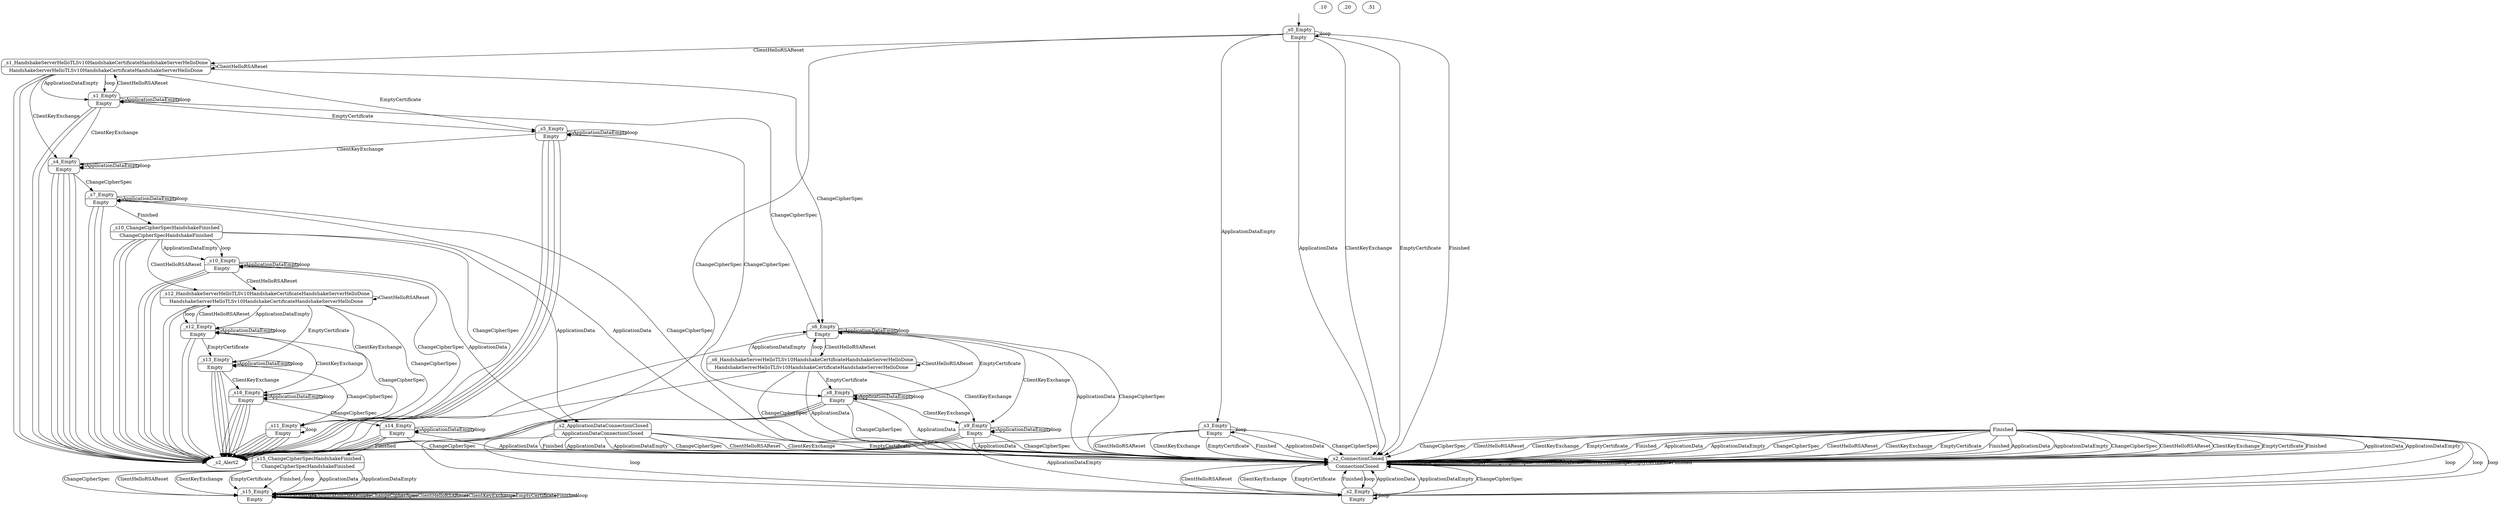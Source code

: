 digraph g {

    __start0 [label="" shape="none"]
    __start0 -> _s0_Empty

    _s0_Empty [label="{ _s0_Empty | Empty }" shape="record" style="rounded"]
    _s10_ChangeCipherSpecHandshakeFinished [label="{ _s10_ChangeCipherSpecHandshakeFinished | ChangeCipherSpecHandshakeFinished }" shape="record" style="rounded"]
    _s10_Empty [label="{ _s10_Empty | Empty }" shape="record" style="rounded"]
    _s11_Empty [label="{ _s11_Empty | Empty }" shape="record" style="rounded"]
    _s12_Empty [label="{ _s12_Empty | Empty }" shape="record" style="rounded"]
    _s12_HandshakeServerHelloTLSv10HandshakeCertificateHandshakeServerHelloDone [label="{ _s12_HandshakeServerHelloTLSv10HandshakeCertificateHandshakeServerHelloDone | HandshakeServerHelloTLSv10HandshakeCertificateHandshakeServerHelloDone }" shape="record" style="rounded"]
    _s13_Empty [label="{ _s13_Empty | Empty }" shape="record" style="rounded"]
    _s14_Empty [label="{ _s14_Empty | Empty }" shape="record" style="rounded"]
    _s15_ChangeCipherSpecHandshakeFinished [label="{ _s15_ChangeCipherSpecHandshakeFinished | ChangeCipherSpecHandshakeFinished }" shape="record" style="rounded"]
    _s15_Empty [label="{ _s15_Empty | Empty }" shape="record" style="rounded"]
    _s16_Empty [label="{ _s16_Empty | Empty }" shape="record" style="rounded"]
    _s1_Empty [label="{ _s1_Empty | Empty }" shape="record" style="rounded"]
    _s1_HandshakeServerHelloTLSv10HandshakeCertificateHandshakeServerHelloDone [label="{ _s1_HandshakeServerHelloTLSv10HandshakeCertificateHandshakeServerHelloDone | HandshakeServerHelloTLSv10HandshakeCertificateHandshakeServerHelloDone }" shape="record" style="rounded"]
    _s2_Alert2.10ConnectionClosed [label="{ _s2_Alert2.10ConnectionClosed | Alert2.10ConnectionClosed }" shape="record" style="rounded"]
    _s2_Alert2.20ConnectionClosed [label="{ _s2_Alert2.20ConnectionClosed | Alert2.20ConnectionClosed }" shape="record" style="rounded"]
    _s2_Alert2.51ConnectionClosed [label="{ _s2_Alert2.51ConnectionClosed | Alert2.51ConnectionClosed }" shape="record" style="rounded"]
    _s2_ApplicationDataConnectionClosed [label="{ _s2_ApplicationDataConnectionClosed | ApplicationDataConnectionClosed }" shape="record" style="rounded"]
    _s2_ConnectionClosed [label="{ _s2_ConnectionClosed | ConnectionClosed }" shape="record" style="rounded"]
    _s2_Empty [label="{ _s2_Empty | Empty }" shape="record" style="rounded"]
    _s3_Empty [label="{ _s3_Empty | Empty }" shape="record" style="rounded"]
    _s4_Empty [label="{ _s4_Empty | Empty }" shape="record" style="rounded"]
    _s5_Empty [label="{ _s5_Empty | Empty }" shape="record" style="rounded"]
    _s6_Empty [label="{ _s6_Empty | Empty }" shape="record" style="rounded"]
    _s6_HandshakeServerHelloTLSv10HandshakeCertificateHandshakeServerHelloDone [label="{ _s6_HandshakeServerHelloTLSv10HandshakeCertificateHandshakeServerHelloDone | HandshakeServerHelloTLSv10HandshakeCertificateHandshakeServerHelloDone }" shape="record" style="rounded"]
    _s7_Empty [label="{ _s7_Empty | Empty }" shape="record" style="rounded"]
    _s8_Empty [label="{ _s8_Empty | Empty }" shape="record" style="rounded"]
    _s9_Empty [label="{ _s9_Empty | Empty }" shape="record" style="rounded"]

    _s0_Empty -> _s0_Empty  [label="loop"]
    _s0_Empty -> _s1_HandshakeServerHelloTLSv10HandshakeCertificateHandshakeServerHelloDone  [label="ClientHelloRSAReset"]
    _s0_Empty -> _s2_ConnectionClosed  [label="ApplicationData"]
    _s0_Empty -> _s2_ConnectionClosed  [label="ClientKeyExchange"]
    _s0_Empty -> _s2_ConnectionClosed  [label="EmptyCertificate"]
    _s0_Empty -> _s2_ConnectionClosed  [label="Finished"]
    _s0_Empty -> _s2_Empty  [label="ChangeCipherSpec"]
    _s0_Empty -> _s3_Empty  [label="ApplicationDataEmpty"]
    _s10_ChangeCipherSpecHandshakeFinished -> _s10_Empty  [label="ApplicationDataEmpty"]
    _s10_ChangeCipherSpecHandshakeFinished -> _s10_Empty  [label="loop"]
    _s10_ChangeCipherSpecHandshakeFinished -> _s11_Empty  [label="ChangeCipherSpec"]
    _s10_ChangeCipherSpecHandshakeFinished -> _s12_HandshakeServerHelloTLSv10HandshakeCertificateHandshakeServerHelloDone  [label="ClientHelloRSAReset"]
    _s10_ChangeCipherSpecHandshakeFinished -> _s2_Alert2.10ConnectionClosed  [label="ClientKeyExchange"]
    _s10_ChangeCipherSpecHandshakeFinished -> _s2_Alert2.10ConnectionClosed  [label="EmptyCertificate"]
    _s10_ChangeCipherSpecHandshakeFinished -> _s2_Alert2.10ConnectionClosed  [label="Finished"]
    _s10_ChangeCipherSpecHandshakeFinished -> _s2_ApplicationDataConnectionClosed  [label="ApplicationData"]
    _s10_Empty -> _s10_Empty  [label="ApplicationDataEmpty"]
    _s10_Empty -> _s10_Empty  [label="loop"]
    _s10_Empty -> _s11_Empty  [label="ChangeCipherSpec"]
    _s10_Empty -> _s12_HandshakeServerHelloTLSv10HandshakeCertificateHandshakeServerHelloDone  [label="ClientHelloRSAReset"]
    _s10_Empty -> _s2_Alert2.10ConnectionClosed  [label="ClientKeyExchange"]
    _s10_Empty -> _s2_Alert2.10ConnectionClosed  [label="EmptyCertificate"]
    _s10_Empty -> _s2_Alert2.10ConnectionClosed  [label="Finished"]
    _s10_Empty -> _s2_ApplicationDataConnectionClosed  [label="ApplicationData"]
    _s11_Empty -> _s11_Empty  [label="loop"]
    _s11_Empty -> _s2_Alert2.20ConnectionClosed  [label="ApplicationData"]
    _s11_Empty -> _s2_Alert2.20ConnectionClosed  [label="ApplicationDataEmpty"]
    _s11_Empty -> _s2_Alert2.20ConnectionClosed  [label="ChangeCipherSpec"]
    _s11_Empty -> _s2_Alert2.20ConnectionClosed  [label="ClientHelloRSAReset"]
    _s11_Empty -> _s2_Alert2.20ConnectionClosed  [label="ClientKeyExchange"]
    _s11_Empty -> _s2_Alert2.20ConnectionClosed  [label="EmptyCertificate"]
    _s11_Empty -> _s2_Alert2.20ConnectionClosed  [label="Finished"]
    _s12_Empty -> _s11_Empty  [label="ChangeCipherSpec"]
    _s12_Empty -> _s12_Empty  [label="ApplicationDataEmpty"]
    _s12_Empty -> _s12_Empty  [label="loop"]
    _s12_Empty -> _s12_HandshakeServerHelloTLSv10HandshakeCertificateHandshakeServerHelloDone  [label="ClientHelloRSAReset"]
    _s12_Empty -> _s13_Empty  [label="EmptyCertificate"]
    _s12_Empty -> _s16_Empty  [label="ClientKeyExchange"]
    _s12_Empty -> _s2_Alert2.10ConnectionClosed  [label="ApplicationData"]
    _s12_Empty -> _s2_Alert2.10ConnectionClosed  [label="Finished"]
    _s12_HandshakeServerHelloTLSv10HandshakeCertificateHandshakeServerHelloDone -> _s11_Empty  [label="ChangeCipherSpec"]
    _s12_HandshakeServerHelloTLSv10HandshakeCertificateHandshakeServerHelloDone -> _s12_Empty  [label="ApplicationDataEmpty"]
    _s12_HandshakeServerHelloTLSv10HandshakeCertificateHandshakeServerHelloDone -> _s12_Empty  [label="loop"]
    _s12_HandshakeServerHelloTLSv10HandshakeCertificateHandshakeServerHelloDone -> _s12_HandshakeServerHelloTLSv10HandshakeCertificateHandshakeServerHelloDone  [label="ClientHelloRSAReset"]
    _s12_HandshakeServerHelloTLSv10HandshakeCertificateHandshakeServerHelloDone -> _s13_Empty  [label="EmptyCertificate"]
    _s12_HandshakeServerHelloTLSv10HandshakeCertificateHandshakeServerHelloDone -> _s16_Empty  [label="ClientKeyExchange"]
    _s12_HandshakeServerHelloTLSv10HandshakeCertificateHandshakeServerHelloDone -> _s2_Alert2.10ConnectionClosed  [label="ApplicationData"]
    _s12_HandshakeServerHelloTLSv10HandshakeCertificateHandshakeServerHelloDone -> _s2_Alert2.10ConnectionClosed  [label="Finished"]
    _s13_Empty -> _s11_Empty  [label="ChangeCipherSpec"]
    _s13_Empty -> _s13_Empty  [label="ApplicationDataEmpty"]
    _s13_Empty -> _s13_Empty  [label="loop"]
    _s13_Empty -> _s16_Empty  [label="ClientKeyExchange"]
    _s13_Empty -> _s2_Alert2.10ConnectionClosed  [label="ApplicationData"]
    _s13_Empty -> _s2_Alert2.10ConnectionClosed  [label="ClientHelloRSAReset"]
    _s13_Empty -> _s2_Alert2.10ConnectionClosed  [label="EmptyCertificate"]
    _s13_Empty -> _s2_Alert2.10ConnectionClosed  [label="Finished"]
    _s14_Empty -> _s14_Empty  [label="ApplicationDataEmpty"]
    _s14_Empty -> _s14_Empty  [label="loop"]
    _s14_Empty -> _s15_ChangeCipherSpecHandshakeFinished  [label="Finished"]
    _s14_Empty -> _s2_Alert2.10ConnectionClosed  [label="ClientHelloRSAReset"]
    _s14_Empty -> _s2_Alert2.10ConnectionClosed  [label="ClientKeyExchange"]
    _s14_Empty -> _s2_Alert2.10ConnectionClosed  [label="EmptyCertificate"]
    _s14_Empty -> _s2_ConnectionClosed  [label="ApplicationData"]
    _s14_Empty -> _s2_ConnectionClosed  [label="ChangeCipherSpec"]
    _s15_ChangeCipherSpecHandshakeFinished -> _s15_Empty  [label="ApplicationData"]
    _s15_ChangeCipherSpecHandshakeFinished -> _s15_Empty  [label="ApplicationDataEmpty"]
    _s15_ChangeCipherSpecHandshakeFinished -> _s15_Empty  [label="ChangeCipherSpec"]
    _s15_ChangeCipherSpecHandshakeFinished -> _s15_Empty  [label="ClientHelloRSAReset"]
    _s15_ChangeCipherSpecHandshakeFinished -> _s15_Empty  [label="ClientKeyExchange"]
    _s15_ChangeCipherSpecHandshakeFinished -> _s15_Empty  [label="EmptyCertificate"]
    _s15_ChangeCipherSpecHandshakeFinished -> _s15_Empty  [label="Finished"]
    _s15_ChangeCipherSpecHandshakeFinished -> _s15_Empty  [label="loop"]
    _s15_Empty -> _s15_Empty  [label="ApplicationData"]
    _s15_Empty -> _s15_Empty  [label="ApplicationDataEmpty"]
    _s15_Empty -> _s15_Empty  [label="ChangeCipherSpec"]
    _s15_Empty -> _s15_Empty  [label="ClientHelloRSAReset"]
    _s15_Empty -> _s15_Empty  [label="ClientKeyExchange"]
    _s15_Empty -> _s15_Empty  [label="EmptyCertificate"]
    _s15_Empty -> _s15_Empty  [label="Finished"]
    _s15_Empty -> _s15_Empty  [label="loop"]
    _s16_Empty -> _s14_Empty  [label="ChangeCipherSpec"]
    _s16_Empty -> _s16_Empty  [label="ApplicationDataEmpty"]
    _s16_Empty -> _s16_Empty  [label="loop"]
    _s16_Empty -> _s2_Alert2.10ConnectionClosed  [label="ApplicationData"]
    _s16_Empty -> _s2_Alert2.10ConnectionClosed  [label="ClientHelloRSAReset"]
    _s16_Empty -> _s2_Alert2.10ConnectionClosed  [label="ClientKeyExchange"]
    _s16_Empty -> _s2_Alert2.10ConnectionClosed  [label="EmptyCertificate"]
    _s16_Empty -> _s2_Alert2.10ConnectionClosed  [label="Finished"]
    _s1_Empty -> _s1_Empty  [label="ApplicationDataEmpty"]
    _s1_Empty -> _s1_Empty  [label="loop"]
    _s1_Empty -> _s1_HandshakeServerHelloTLSv10HandshakeCertificateHandshakeServerHelloDone  [label="ClientHelloRSAReset"]
    _s1_Empty -> _s2_Alert2.10ConnectionClosed  [label="ApplicationData"]
    _s1_Empty -> _s2_Alert2.10ConnectionClosed  [label="Finished"]
    _s1_Empty -> _s4_Empty  [label="ClientKeyExchange"]
    _s1_Empty -> _s5_Empty  [label="EmptyCertificate"]
    _s1_Empty -> _s6_Empty  [label="ChangeCipherSpec"]
    _s1_HandshakeServerHelloTLSv10HandshakeCertificateHandshakeServerHelloDone -> _s1_Empty  [label="ApplicationDataEmpty"]
    _s1_HandshakeServerHelloTLSv10HandshakeCertificateHandshakeServerHelloDone -> _s1_Empty  [label="loop"]
    _s1_HandshakeServerHelloTLSv10HandshakeCertificateHandshakeServerHelloDone -> _s1_HandshakeServerHelloTLSv10HandshakeCertificateHandshakeServerHelloDone  [label="ClientHelloRSAReset"]
    _s1_HandshakeServerHelloTLSv10HandshakeCertificateHandshakeServerHelloDone -> _s2_Alert2.10ConnectionClosed  [label="ApplicationData"]
    _s1_HandshakeServerHelloTLSv10HandshakeCertificateHandshakeServerHelloDone -> _s2_Alert2.10ConnectionClosed  [label="Finished"]
    _s1_HandshakeServerHelloTLSv10HandshakeCertificateHandshakeServerHelloDone -> _s4_Empty  [label="ClientKeyExchange"]
    _s1_HandshakeServerHelloTLSv10HandshakeCertificateHandshakeServerHelloDone -> _s5_Empty  [label="EmptyCertificate"]
    _s1_HandshakeServerHelloTLSv10HandshakeCertificateHandshakeServerHelloDone -> _s6_Empty  [label="ChangeCipherSpec"]
    _s2_Alert2.10ConnectionClosed -> _s2_ConnectionClosed  [label="ApplicationData"]
    _s2_Alert2.10ConnectionClosed -> _s2_ConnectionClosed  [label="ApplicationDataEmpty"]
    _s2_Alert2.10ConnectionClosed -> _s2_ConnectionClosed  [label="ChangeCipherSpec"]
    _s2_Alert2.10ConnectionClosed -> _s2_ConnectionClosed  [label="ClientHelloRSAReset"]
    _s2_Alert2.10ConnectionClosed -> _s2_ConnectionClosed  [label="ClientKeyExchange"]
    _s2_Alert2.10ConnectionClosed -> _s2_ConnectionClosed  [label="EmptyCertificate"]
    _s2_Alert2.10ConnectionClosed -> _s2_ConnectionClosed  [label="Finished"]
    _s2_Alert2.10ConnectionClosed -> _s2_Empty  [label="loop"]
    _s2_Alert2.20ConnectionClosed -> _s2_ConnectionClosed  [label="ApplicationData"]
    _s2_Alert2.20ConnectionClosed -> _s2_ConnectionClosed  [label="ApplicationDataEmpty"]
    _s2_Alert2.20ConnectionClosed -> _s2_ConnectionClosed  [label="ChangeCipherSpec"]
    _s2_Alert2.20ConnectionClosed -> _s2_ConnectionClosed  [label="ClientHelloRSAReset"]
    _s2_Alert2.20ConnectionClosed -> _s2_ConnectionClosed  [label="ClientKeyExchange"]
    _s2_Alert2.20ConnectionClosed -> _s2_ConnectionClosed  [label="EmptyCertificate"]
    _s2_Alert2.20ConnectionClosed -> _s2_ConnectionClosed  [label="Finished"]
    _s2_Alert2.20ConnectionClosed -> _s2_Empty  [label="loop"]
    _s2_Alert2.51ConnectionClosed -> _s2_ConnectionClosed  [label="ApplicationData"]
    _s2_Alert2.51ConnectionClosed -> _s2_ConnectionClosed  [label="ApplicationDataEmpty"]
    _s2_Alert2.51ConnectionClosed -> _s2_ConnectionClosed  [label="ChangeCipherSpec"]
    _s2_Alert2.51ConnectionClosed -> _s2_ConnectionClosed  [label="ClientHelloRSAReset"]
    _s2_Alert2.51ConnectionClosed -> _s2_ConnectionClosed  [label="ClientKeyExchange"]
    _s2_Alert2.51ConnectionClosed -> _s2_ConnectionClosed  [label="EmptyCertificate"]
    _s2_Alert2.51ConnectionClosed -> _s2_ConnectionClosed  [label="Finished"]
    _s2_Alert2.51ConnectionClosed -> _s2_Empty  [label="loop"]
    _s2_ApplicationDataConnectionClosed -> _s2_ConnectionClosed  [label="ApplicationData"]
    _s2_ApplicationDataConnectionClosed -> _s2_ConnectionClosed  [label="ApplicationDataEmpty"]
    _s2_ApplicationDataConnectionClosed -> _s2_ConnectionClosed  [label="ChangeCipherSpec"]
    _s2_ApplicationDataConnectionClosed -> _s2_ConnectionClosed  [label="ClientHelloRSAReset"]
    _s2_ApplicationDataConnectionClosed -> _s2_ConnectionClosed  [label="ClientKeyExchange"]
    _s2_ApplicationDataConnectionClosed -> _s2_ConnectionClosed  [label="EmptyCertificate"]
    _s2_ApplicationDataConnectionClosed -> _s2_ConnectionClosed  [label="Finished"]
    _s2_ApplicationDataConnectionClosed -> _s2_Empty  [label="loop"]
    _s2_ConnectionClosed -> _s2_ConnectionClosed  [label="ApplicationData"]
    _s2_ConnectionClosed -> _s2_ConnectionClosed  [label="ApplicationDataEmpty"]
    _s2_ConnectionClosed -> _s2_ConnectionClosed  [label="ChangeCipherSpec"]
    _s2_ConnectionClosed -> _s2_ConnectionClosed  [label="ClientHelloRSAReset"]
    _s2_ConnectionClosed -> _s2_ConnectionClosed  [label="ClientKeyExchange"]
    _s2_ConnectionClosed -> _s2_ConnectionClosed  [label="EmptyCertificate"]
    _s2_ConnectionClosed -> _s2_ConnectionClosed  [label="Finished"]
    _s2_ConnectionClosed -> _s2_Empty  [label="loop"]
    _s2_Empty -> _s2_ConnectionClosed  [label="ApplicationData"]
    _s2_Empty -> _s2_ConnectionClosed  [label="ApplicationDataEmpty"]
    _s2_Empty -> _s2_ConnectionClosed  [label="ChangeCipherSpec"]
    _s2_Empty -> _s2_ConnectionClosed  [label="ClientHelloRSAReset"]
    _s2_Empty -> _s2_ConnectionClosed  [label="ClientKeyExchange"]
    _s2_Empty -> _s2_ConnectionClosed  [label="EmptyCertificate"]
    _s2_Empty -> _s2_ConnectionClosed  [label="Finished"]
    _s2_Empty -> _s2_Empty  [label="loop"]
    _s3_Empty -> _s2_ConnectionClosed  [label="ApplicationData"]
    _s3_Empty -> _s2_ConnectionClosed  [label="ChangeCipherSpec"]
    _s3_Empty -> _s2_ConnectionClosed  [label="ClientHelloRSAReset"]
    _s3_Empty -> _s2_ConnectionClosed  [label="ClientKeyExchange"]
    _s3_Empty -> _s2_ConnectionClosed  [label="EmptyCertificate"]
    _s3_Empty -> _s2_ConnectionClosed  [label="Finished"]
    _s3_Empty -> _s2_Empty  [label="ApplicationDataEmpty"]
    _s3_Empty -> _s3_Empty  [label="loop"]
    _s4_Empty -> _s2_Alert2.10ConnectionClosed  [label="ApplicationData"]
    _s4_Empty -> _s2_Alert2.10ConnectionClosed  [label="ClientHelloRSAReset"]
    _s4_Empty -> _s2_Alert2.10ConnectionClosed  [label="ClientKeyExchange"]
    _s4_Empty -> _s2_Alert2.10ConnectionClosed  [label="EmptyCertificate"]
    _s4_Empty -> _s2_Alert2.10ConnectionClosed  [label="Finished"]
    _s4_Empty -> _s4_Empty  [label="ApplicationDataEmpty"]
    _s4_Empty -> _s4_Empty  [label="loop"]
    _s4_Empty -> _s7_Empty  [label="ChangeCipherSpec"]
    _s5_Empty -> _s2_Alert2.10ConnectionClosed  [label="ApplicationData"]
    _s5_Empty -> _s2_Alert2.10ConnectionClosed  [label="ClientHelloRSAReset"]
    _s5_Empty -> _s2_Alert2.10ConnectionClosed  [label="EmptyCertificate"]
    _s5_Empty -> _s2_Alert2.10ConnectionClosed  [label="Finished"]
    _s5_Empty -> _s4_Empty  [label="ClientKeyExchange"]
    _s5_Empty -> _s5_Empty  [label="ApplicationDataEmpty"]
    _s5_Empty -> _s5_Empty  [label="loop"]
    _s5_Empty -> _s8_Empty  [label="ChangeCipherSpec"]
    _s6_Empty -> _s2_Alert2.10ConnectionClosed  [label="Finished"]
    _s6_Empty -> _s2_ConnectionClosed  [label="ApplicationData"]
    _s6_Empty -> _s2_ConnectionClosed  [label="ChangeCipherSpec"]
    _s6_Empty -> _s6_Empty  [label="ApplicationDataEmpty"]
    _s6_Empty -> _s6_Empty  [label="loop"]
    _s6_Empty -> _s6_HandshakeServerHelloTLSv10HandshakeCertificateHandshakeServerHelloDone  [label="ClientHelloRSAReset"]
    _s6_Empty -> _s8_Empty  [label="EmptyCertificate"]
    _s6_Empty -> _s9_Empty  [label="ClientKeyExchange"]
    _s6_HandshakeServerHelloTLSv10HandshakeCertificateHandshakeServerHelloDone -> _s2_Alert2.10ConnectionClosed  [label="Finished"]
    _s6_HandshakeServerHelloTLSv10HandshakeCertificateHandshakeServerHelloDone -> _s2_ConnectionClosed  [label="ApplicationData"]
    _s6_HandshakeServerHelloTLSv10HandshakeCertificateHandshakeServerHelloDone -> _s2_ConnectionClosed  [label="ChangeCipherSpec"]
    _s6_HandshakeServerHelloTLSv10HandshakeCertificateHandshakeServerHelloDone -> _s6_Empty  [label="ApplicationDataEmpty"]
    _s6_HandshakeServerHelloTLSv10HandshakeCertificateHandshakeServerHelloDone -> _s6_Empty  [label="loop"]
    _s6_HandshakeServerHelloTLSv10HandshakeCertificateHandshakeServerHelloDone -> _s6_HandshakeServerHelloTLSv10HandshakeCertificateHandshakeServerHelloDone  [label="ClientHelloRSAReset"]
    _s6_HandshakeServerHelloTLSv10HandshakeCertificateHandshakeServerHelloDone -> _s8_Empty  [label="EmptyCertificate"]
    _s6_HandshakeServerHelloTLSv10HandshakeCertificateHandshakeServerHelloDone -> _s9_Empty  [label="ClientKeyExchange"]
    _s7_Empty -> _s10_ChangeCipherSpecHandshakeFinished  [label="Finished"]
    _s7_Empty -> _s2_Alert2.10ConnectionClosed  [label="ClientHelloRSAReset"]
    _s7_Empty -> _s2_Alert2.10ConnectionClosed  [label="ClientKeyExchange"]
    _s7_Empty -> _s2_Alert2.10ConnectionClosed  [label="EmptyCertificate"]
    _s7_Empty -> _s2_ConnectionClosed  [label="ApplicationData"]
    _s7_Empty -> _s2_ConnectionClosed  [label="ChangeCipherSpec"]
    _s7_Empty -> _s7_Empty  [label="ApplicationDataEmpty"]
    _s7_Empty -> _s7_Empty  [label="loop"]
    _s8_Empty -> _s2_Alert2.10ConnectionClosed  [label="ClientHelloRSAReset"]
    _s8_Empty -> _s2_Alert2.10ConnectionClosed  [label="EmptyCertificate"]
    _s8_Empty -> _s2_Alert2.10ConnectionClosed  [label="Finished"]
    _s8_Empty -> _s2_ConnectionClosed  [label="ApplicationData"]
    _s8_Empty -> _s2_ConnectionClosed  [label="ChangeCipherSpec"]
    _s8_Empty -> _s8_Empty  [label="ApplicationDataEmpty"]
    _s8_Empty -> _s8_Empty  [label="loop"]
    _s8_Empty -> _s9_Empty  [label="ClientKeyExchange"]
    _s9_Empty -> _s2_Alert2.10ConnectionClosed  [label="ClientHelloRSAReset"]
    _s9_Empty -> _s2_Alert2.10ConnectionClosed  [label="ClientKeyExchange"]
    _s9_Empty -> _s2_Alert2.10ConnectionClosed  [label="EmptyCertificate"]
    _s9_Empty -> _s2_Alert2.51ConnectionClosed  [label="Finished"]
    _s9_Empty -> _s2_ConnectionClosed  [label="ApplicationData"]
    _s9_Empty -> _s2_ConnectionClosed  [label="ChangeCipherSpec"]
    _s9_Empty -> _s9_Empty  [label="ApplicationDataEmpty"]
    _s9_Empty -> _s9_Empty  [label="loop"]
}
